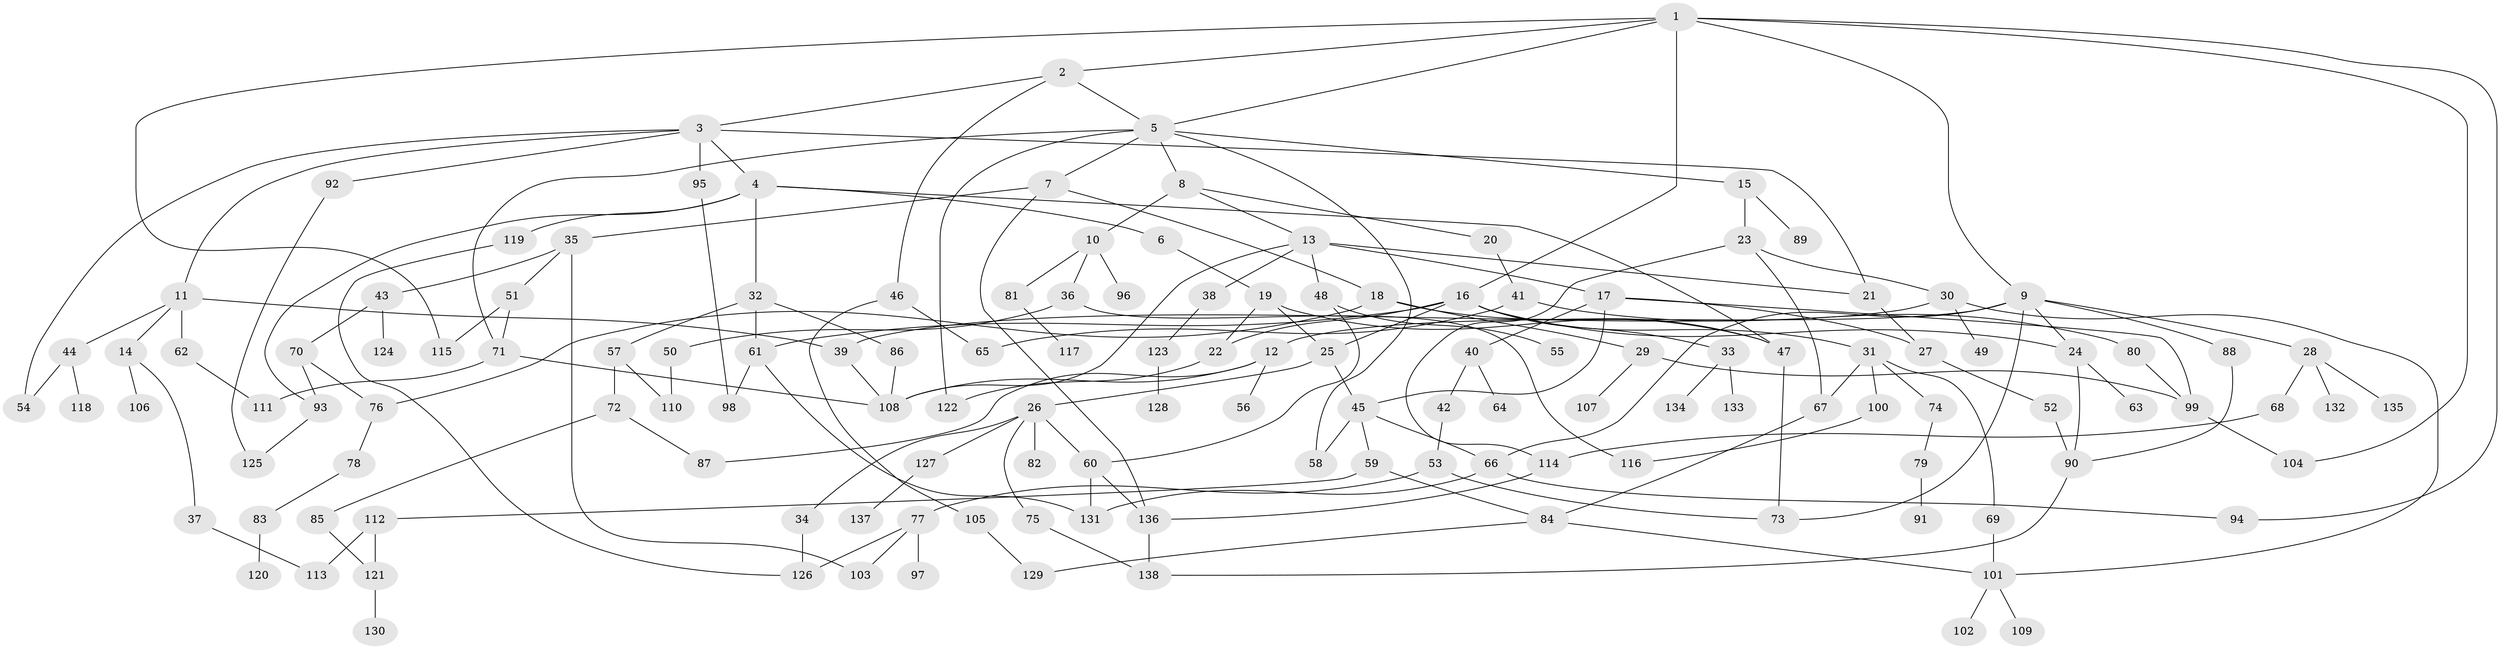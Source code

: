 // Generated by graph-tools (version 1.1) at 2025/01/03/09/25 03:01:00]
// undirected, 138 vertices, 193 edges
graph export_dot {
graph [start="1"]
  node [color=gray90,style=filled];
  1;
  2;
  3;
  4;
  5;
  6;
  7;
  8;
  9;
  10;
  11;
  12;
  13;
  14;
  15;
  16;
  17;
  18;
  19;
  20;
  21;
  22;
  23;
  24;
  25;
  26;
  27;
  28;
  29;
  30;
  31;
  32;
  33;
  34;
  35;
  36;
  37;
  38;
  39;
  40;
  41;
  42;
  43;
  44;
  45;
  46;
  47;
  48;
  49;
  50;
  51;
  52;
  53;
  54;
  55;
  56;
  57;
  58;
  59;
  60;
  61;
  62;
  63;
  64;
  65;
  66;
  67;
  68;
  69;
  70;
  71;
  72;
  73;
  74;
  75;
  76;
  77;
  78;
  79;
  80;
  81;
  82;
  83;
  84;
  85;
  86;
  87;
  88;
  89;
  90;
  91;
  92;
  93;
  94;
  95;
  96;
  97;
  98;
  99;
  100;
  101;
  102;
  103;
  104;
  105;
  106;
  107;
  108;
  109;
  110;
  111;
  112;
  113;
  114;
  115;
  116;
  117;
  118;
  119;
  120;
  121;
  122;
  123;
  124;
  125;
  126;
  127;
  128;
  129;
  130;
  131;
  132;
  133;
  134;
  135;
  136;
  137;
  138;
  1 -- 2;
  1 -- 5;
  1 -- 9;
  1 -- 16;
  1 -- 94;
  1 -- 104;
  1 -- 115;
  2 -- 3;
  2 -- 46;
  2 -- 5;
  3 -- 4;
  3 -- 11;
  3 -- 92;
  3 -- 95;
  3 -- 54;
  3 -- 21;
  4 -- 6;
  4 -- 32;
  4 -- 93;
  4 -- 119;
  4 -- 47;
  5 -- 7;
  5 -- 8;
  5 -- 15;
  5 -- 122;
  5 -- 58;
  5 -- 71;
  6 -- 19;
  7 -- 18;
  7 -- 35;
  7 -- 136;
  8 -- 10;
  8 -- 13;
  8 -- 20;
  9 -- 12;
  9 -- 24;
  9 -- 28;
  9 -- 73;
  9 -- 88;
  9 -- 66;
  10 -- 36;
  10 -- 81;
  10 -- 96;
  11 -- 14;
  11 -- 39;
  11 -- 44;
  11 -- 62;
  12 -- 56;
  12 -- 87;
  12 -- 108;
  13 -- 17;
  13 -- 21;
  13 -- 38;
  13 -- 48;
  13 -- 108;
  14 -- 37;
  14 -- 106;
  15 -- 23;
  15 -- 89;
  16 -- 22;
  16 -- 25;
  16 -- 31;
  16 -- 33;
  16 -- 61;
  16 -- 24;
  17 -- 27;
  17 -- 40;
  17 -- 45;
  17 -- 99;
  18 -- 29;
  18 -- 76;
  18 -- 47;
  19 -- 47;
  19 -- 22;
  19 -- 25;
  20 -- 41;
  21 -- 27;
  22 -- 122;
  23 -- 30;
  23 -- 114;
  23 -- 67;
  24 -- 63;
  24 -- 90;
  25 -- 26;
  25 -- 45;
  26 -- 34;
  26 -- 60;
  26 -- 75;
  26 -- 82;
  26 -- 127;
  27 -- 52;
  28 -- 68;
  28 -- 132;
  28 -- 135;
  29 -- 107;
  29 -- 99;
  30 -- 49;
  30 -- 39;
  30 -- 101;
  31 -- 67;
  31 -- 69;
  31 -- 74;
  31 -- 100;
  32 -- 57;
  32 -- 86;
  32 -- 61;
  33 -- 133;
  33 -- 134;
  34 -- 126;
  35 -- 43;
  35 -- 51;
  35 -- 103;
  36 -- 50;
  36 -- 116;
  37 -- 113;
  38 -- 123;
  39 -- 108;
  40 -- 42;
  40 -- 64;
  41 -- 65;
  41 -- 80;
  42 -- 53;
  43 -- 70;
  43 -- 124;
  44 -- 54;
  44 -- 118;
  45 -- 58;
  45 -- 59;
  45 -- 66;
  46 -- 105;
  46 -- 65;
  47 -- 73;
  48 -- 55;
  48 -- 60;
  50 -- 110;
  51 -- 71;
  51 -- 115;
  52 -- 90;
  53 -- 77;
  53 -- 73;
  57 -- 72;
  57 -- 110;
  59 -- 84;
  59 -- 112;
  60 -- 131;
  60 -- 136;
  61 -- 98;
  61 -- 131;
  62 -- 111;
  66 -- 131;
  66 -- 94;
  67 -- 84;
  68 -- 114;
  69 -- 101;
  70 -- 76;
  70 -- 93;
  71 -- 111;
  71 -- 108;
  72 -- 85;
  72 -- 87;
  74 -- 79;
  75 -- 138;
  76 -- 78;
  77 -- 97;
  77 -- 103;
  77 -- 126;
  78 -- 83;
  79 -- 91;
  80 -- 99;
  81 -- 117;
  83 -- 120;
  84 -- 101;
  84 -- 129;
  85 -- 121;
  86 -- 108;
  88 -- 90;
  90 -- 138;
  92 -- 125;
  93 -- 125;
  95 -- 98;
  99 -- 104;
  100 -- 116;
  101 -- 102;
  101 -- 109;
  105 -- 129;
  112 -- 121;
  112 -- 113;
  114 -- 136;
  119 -- 126;
  121 -- 130;
  123 -- 128;
  127 -- 137;
  136 -- 138;
}

